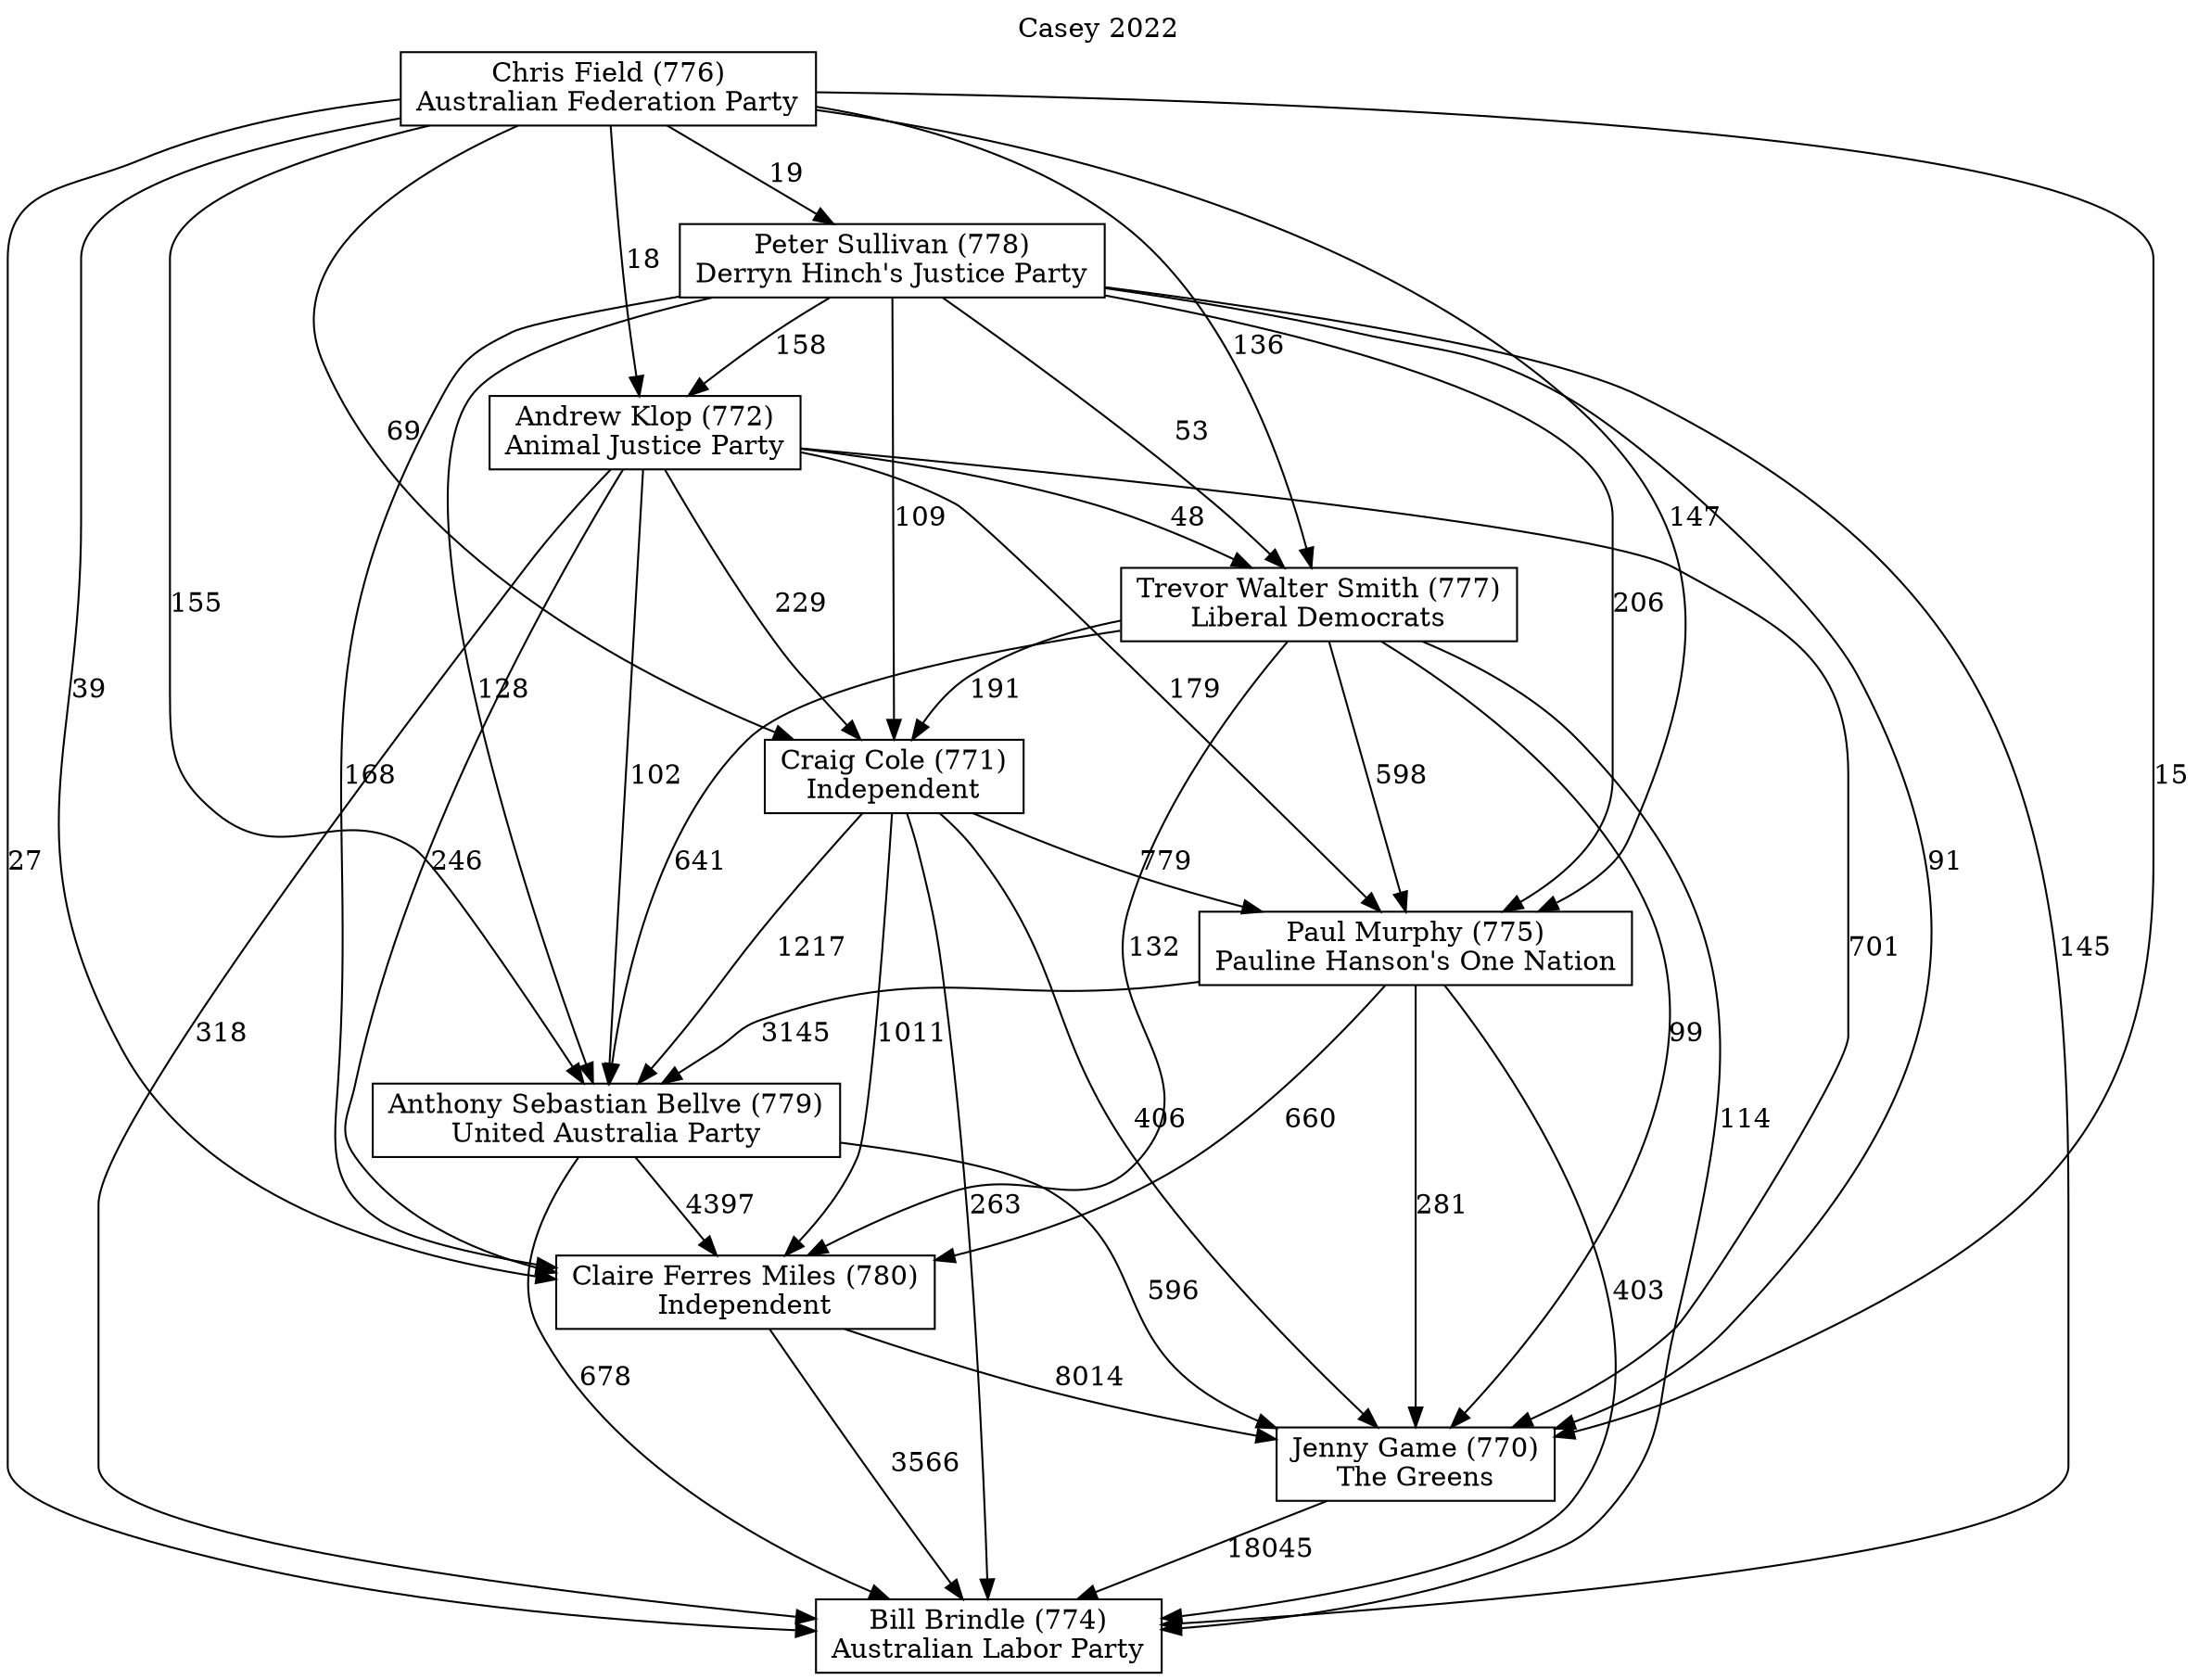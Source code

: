 // House preference flow
digraph "Bill Brindle (774)_Casey_2022" {
	graph [label="Casey 2022" labelloc=t mclimit=10]
	node [shape=box]
	"Paul Murphy (775)" [label="Paul Murphy (775)
Pauline Hanson's One Nation"]
	"Claire Ferres Miles (780)" [label="Claire Ferres Miles (780)
Independent"]
	"Chris Field (776)" [label="Chris Field (776)
Australian Federation Party"]
	"Anthony Sebastian Bellve (779)" [label="Anthony Sebastian Bellve (779)
United Australia Party"]
	"Jenny Game (770)" [label="Jenny Game (770)
The Greens"]
	"Craig Cole (771)" [label="Craig Cole (771)
Independent"]
	"Bill Brindle (774)" [label="Bill Brindle (774)
Australian Labor Party"]
	"Trevor Walter Smith (777)" [label="Trevor Walter Smith (777)
Liberal Democrats"]
	"Andrew Klop (772)" [label="Andrew Klop (772)
Animal Justice Party"]
	"Peter Sullivan (778)" [label="Peter Sullivan (778)
Derryn Hinch's Justice Party"]
	"Anthony Sebastian Bellve (779)" -> "Jenny Game (770)" [label=596]
	"Jenny Game (770)" -> "Bill Brindle (774)" [label=18045]
	"Paul Murphy (775)" -> "Anthony Sebastian Bellve (779)" [label=3145]
	"Craig Cole (771)" -> "Jenny Game (770)" [label=406]
	"Peter Sullivan (778)" -> "Trevor Walter Smith (777)" [label=53]
	"Peter Sullivan (778)" -> "Claire Ferres Miles (780)" [label=168]
	"Claire Ferres Miles (780)" -> "Jenny Game (770)" [label=8014]
	"Chris Field (776)" -> "Jenny Game (770)" [label=15]
	"Peter Sullivan (778)" -> "Bill Brindle (774)" [label=145]
	"Trevor Walter Smith (777)" -> "Paul Murphy (775)" [label=598]
	"Peter Sullivan (778)" -> "Andrew Klop (772)" [label=158]
	"Andrew Klop (772)" -> "Trevor Walter Smith (777)" [label=48]
	"Chris Field (776)" -> "Claire Ferres Miles (780)" [label=39]
	"Andrew Klop (772)" -> "Anthony Sebastian Bellve (779)" [label=102]
	"Chris Field (776)" -> "Paul Murphy (775)" [label=147]
	"Trevor Walter Smith (777)" -> "Craig Cole (771)" [label=191]
	"Craig Cole (771)" -> "Claire Ferres Miles (780)" [label=1011]
	"Claire Ferres Miles (780)" -> "Bill Brindle (774)" [label=3566]
	"Trevor Walter Smith (777)" -> "Jenny Game (770)" [label=99]
	"Paul Murphy (775)" -> "Claire Ferres Miles (780)" [label=660]
	"Chris Field (776)" -> "Anthony Sebastian Bellve (779)" [label=155]
	"Chris Field (776)" -> "Trevor Walter Smith (777)" [label=136]
	"Andrew Klop (772)" -> "Claire Ferres Miles (780)" [label=246]
	"Craig Cole (771)" -> "Anthony Sebastian Bellve (779)" [label=1217]
	"Peter Sullivan (778)" -> "Paul Murphy (775)" [label=206]
	"Anthony Sebastian Bellve (779)" -> "Claire Ferres Miles (780)" [label=4397]
	"Trevor Walter Smith (777)" -> "Claire Ferres Miles (780)" [label=132]
	"Chris Field (776)" -> "Craig Cole (771)" [label=69]
	"Andrew Klop (772)" -> "Jenny Game (770)" [label=701]
	"Chris Field (776)" -> "Bill Brindle (774)" [label=27]
	"Peter Sullivan (778)" -> "Anthony Sebastian Bellve (779)" [label=128]
	"Chris Field (776)" -> "Andrew Klop (772)" [label=18]
	"Anthony Sebastian Bellve (779)" -> "Bill Brindle (774)" [label=678]
	"Andrew Klop (772)" -> "Bill Brindle (774)" [label=318]
	"Paul Murphy (775)" -> "Jenny Game (770)" [label=281]
	"Peter Sullivan (778)" -> "Jenny Game (770)" [label=91]
	"Craig Cole (771)" -> "Bill Brindle (774)" [label=263]
	"Andrew Klop (772)" -> "Paul Murphy (775)" [label=179]
	"Andrew Klop (772)" -> "Craig Cole (771)" [label=229]
	"Chris Field (776)" -> "Peter Sullivan (778)" [label=19]
	"Trevor Walter Smith (777)" -> "Bill Brindle (774)" [label=114]
	"Trevor Walter Smith (777)" -> "Anthony Sebastian Bellve (779)" [label=641]
	"Peter Sullivan (778)" -> "Craig Cole (771)" [label=109]
	"Paul Murphy (775)" -> "Bill Brindle (774)" [label=403]
	"Craig Cole (771)" -> "Paul Murphy (775)" [label=779]
}
